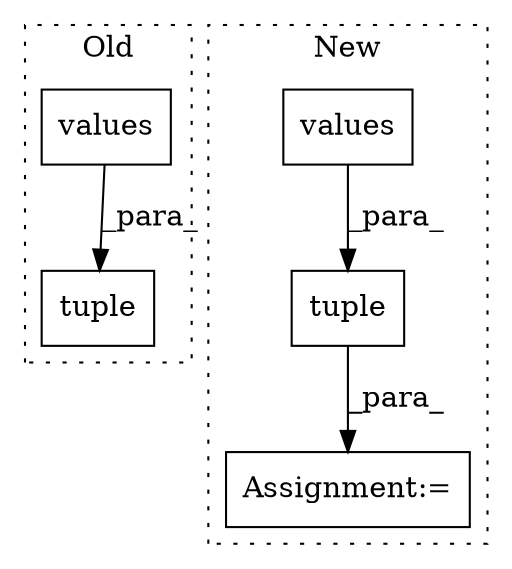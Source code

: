 digraph G {
subgraph cluster0 {
1 [label="values" a="32" s="15161" l="8" shape="box"];
4 [label="tuple" a="32" s="15129,15169" l="6,1" shape="box"];
label = "Old";
style="dotted";
}
subgraph cluster1 {
2 [label="tuple" a="32" s="15229,15255" l="6,1" shape="box"];
3 [label="values" a="32" s="15247" l="8" shape="box"];
5 [label="Assignment:=" a="7" s="15228" l="1" shape="box"];
label = "New";
style="dotted";
}
1 -> 4 [label="_para_"];
2 -> 5 [label="_para_"];
3 -> 2 [label="_para_"];
}